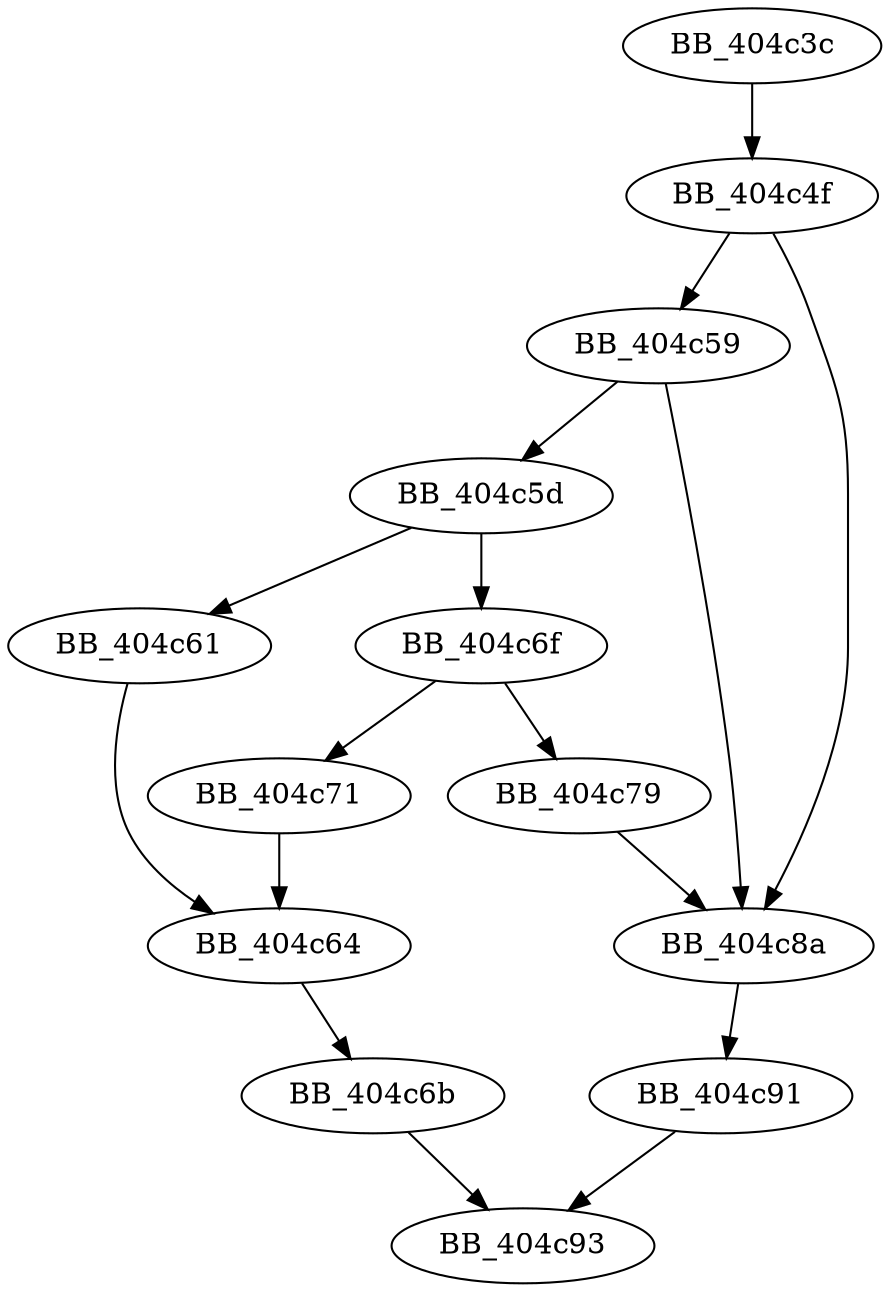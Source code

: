 DiGraph sub_404C3C{
BB_404c3c->BB_404c4f
BB_404c4f->BB_404c59
BB_404c4f->BB_404c8a
BB_404c59->BB_404c5d
BB_404c59->BB_404c8a
BB_404c5d->BB_404c61
BB_404c5d->BB_404c6f
BB_404c61->BB_404c64
BB_404c64->BB_404c6b
BB_404c6b->BB_404c93
BB_404c6f->BB_404c71
BB_404c6f->BB_404c79
BB_404c71->BB_404c64
BB_404c79->BB_404c8a
BB_404c8a->BB_404c91
BB_404c91->BB_404c93
}
